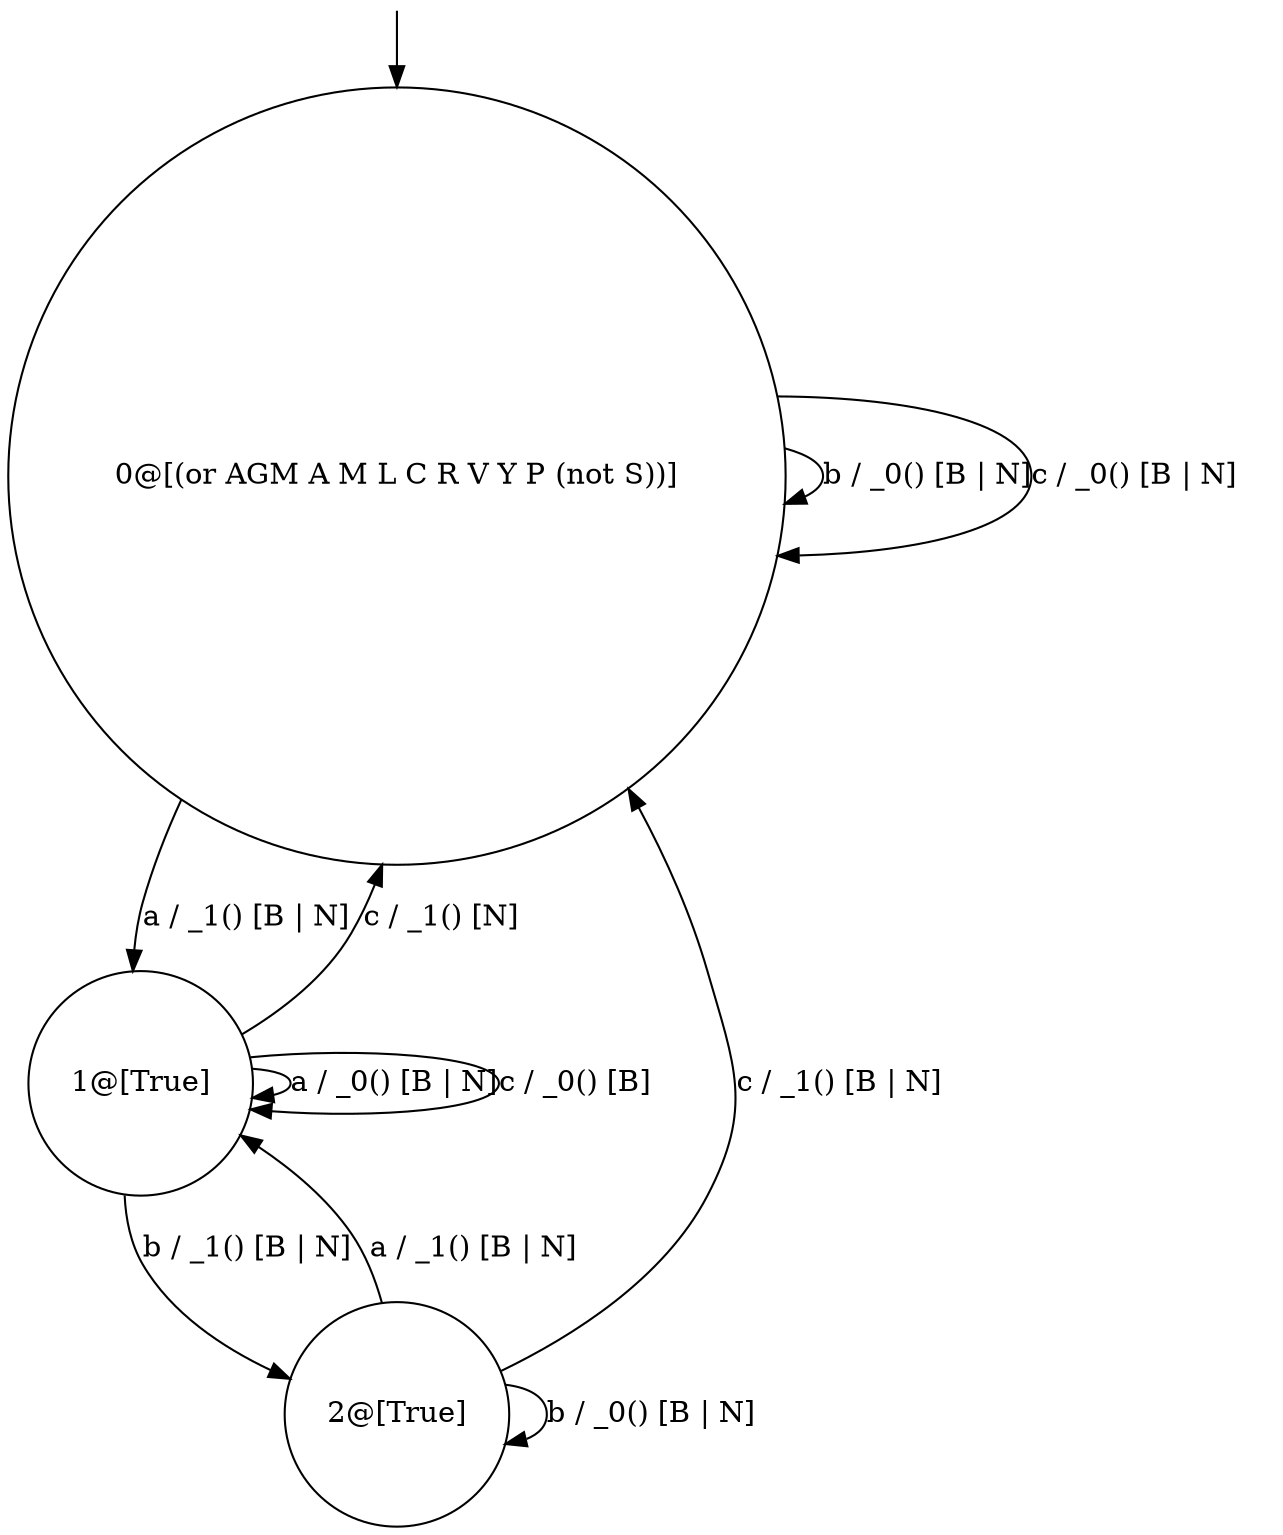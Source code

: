 digraph g {
	edge [lblstyle="above, sloped"];
	s0 [shape="circle" label="0@[(or AGM A M L C R V Y P (not S))]"];
	s1 [shape="circle" label="1@[True]"];
	s2 [shape="circle" label="2@[True]"];
	s0 -> s1 [label="a / _1() [B | N]"];
	s0 -> s0 [label="b / _0() [B | N]"];
	s0 -> s0 [label="c / _0() [B | N]"];
	s1 -> s1 [label="a / _0() [B | N]"];
	s1 -> s2 [label="b / _1() [B | N]"];
	s1 -> s0 [label="c / _1() [N]"];
	s1 -> s1 [label="c / _0() [B]"];
	s2 -> s1 [label="a / _1() [B | N]"];
	s2 -> s2 [label="b / _0() [B | N]"];
	s2 -> s0 [label="c / _1() [B | N]"];
	__start0 [label="" shape="none" width="0" height="0"];
	__start0 -> s0;
}